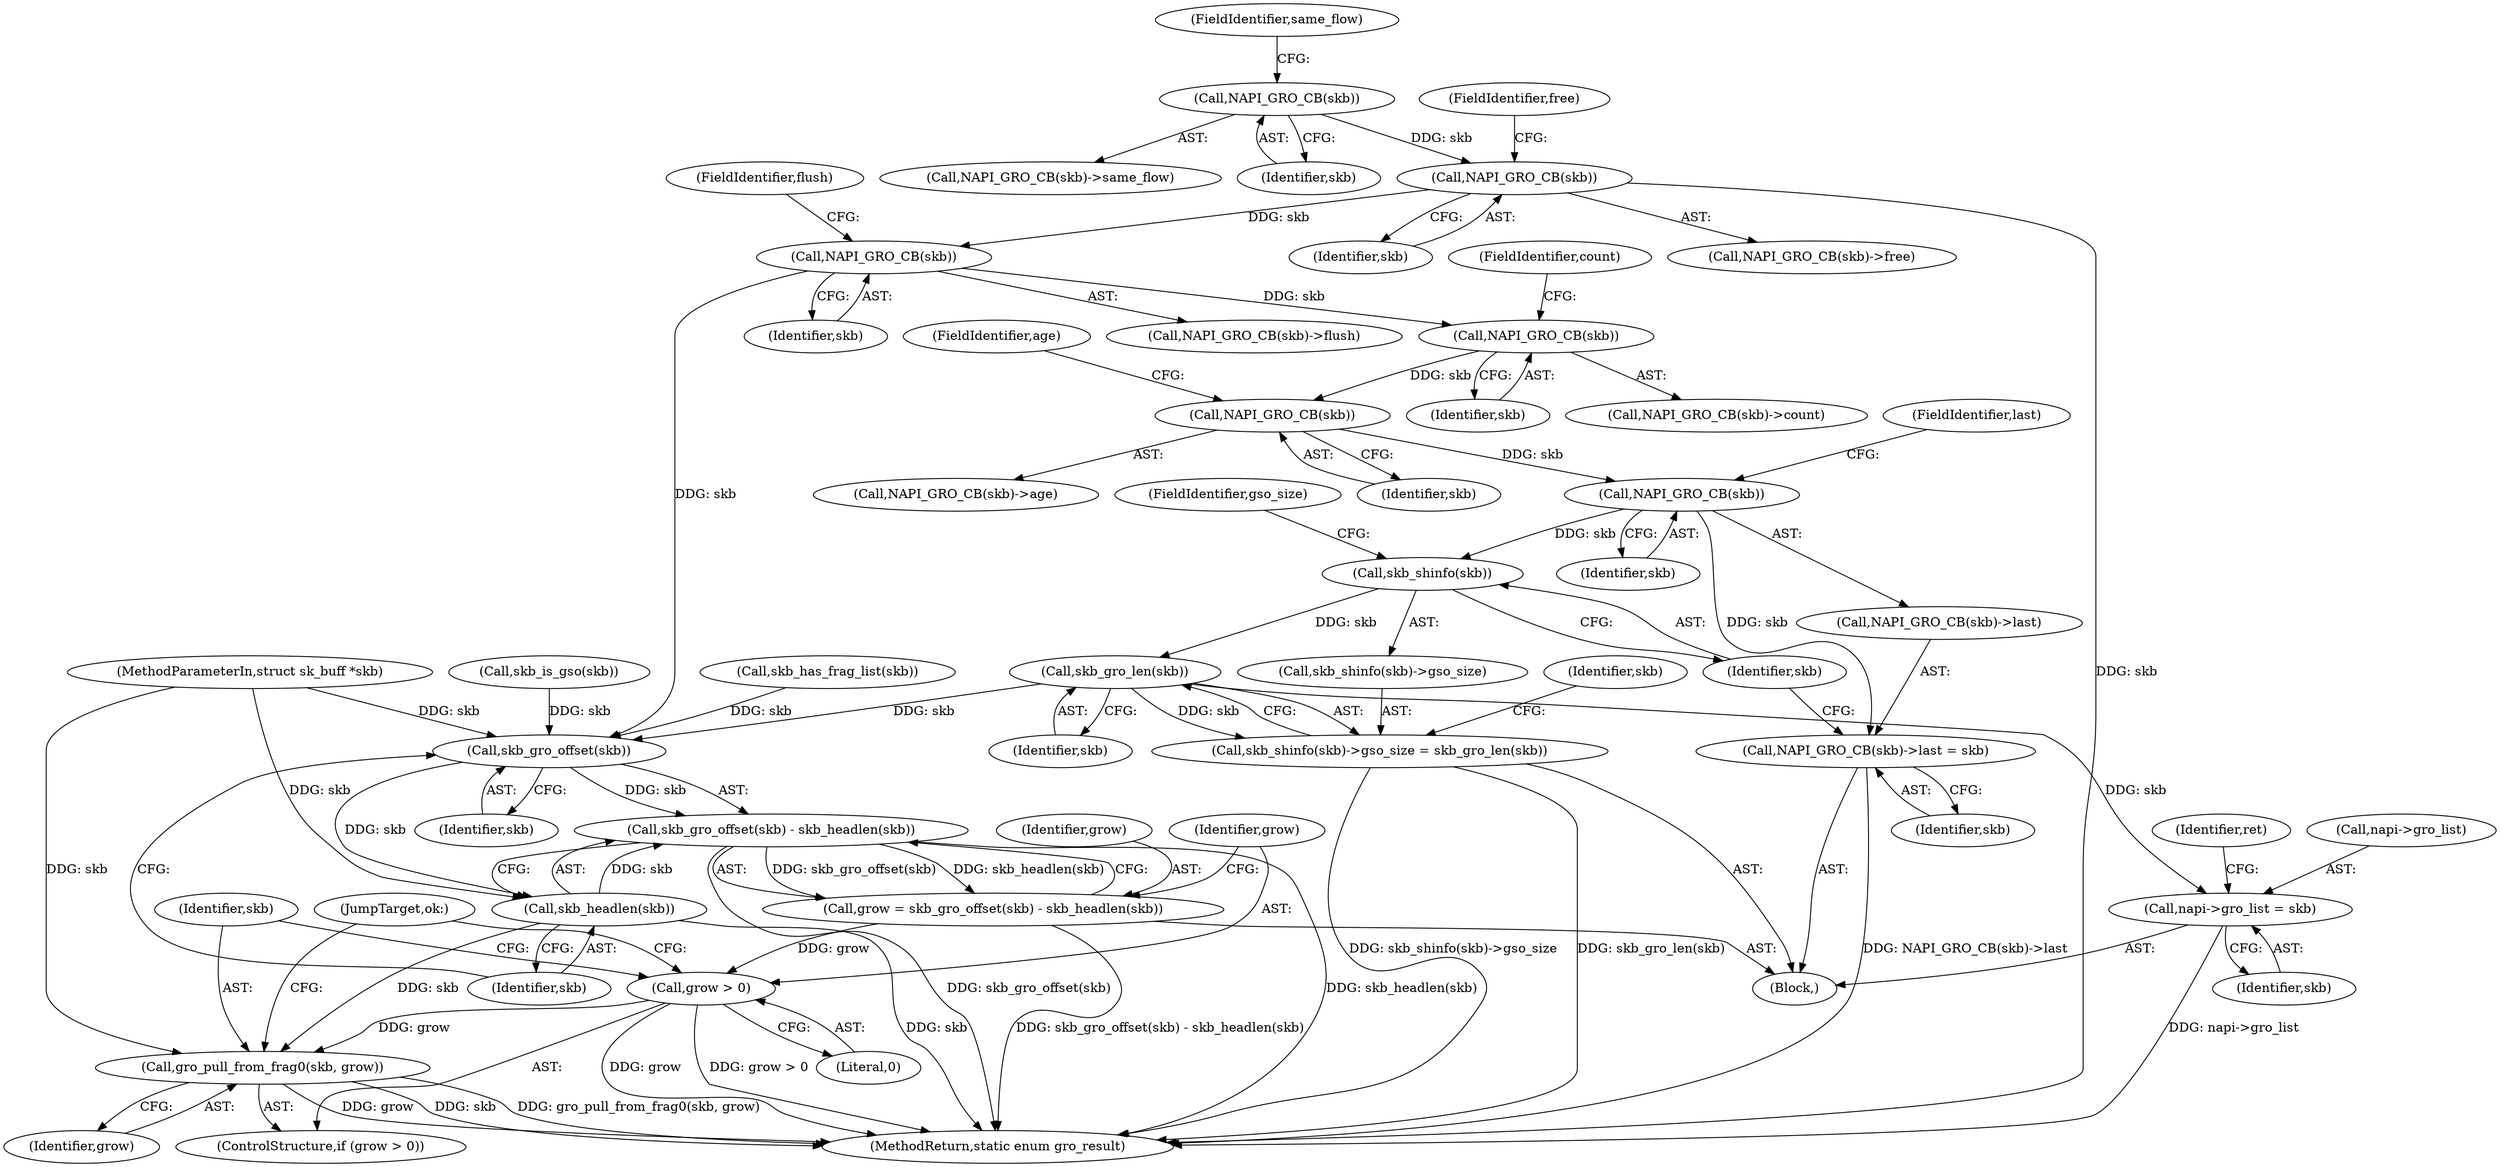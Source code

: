 digraph "0_linux_fac8e0f579695a3ecbc4d3cac369139d7f819971@pointer" {
"1000287" [label="(Call,NAPI_GRO_CB(skb))"];
"1000280" [label="(Call,NAPI_GRO_CB(skb))"];
"1000322" [label="(Call,NAPI_GRO_CB(skb))"];
"1000374" [label="(Call,NAPI_GRO_CB(skb))"];
"1000380" [label="(Call,NAPI_GRO_CB(skb))"];
"1000386" [label="(Call,NAPI_GRO_CB(skb))"];
"1000384" [label="(Call,NAPI_GRO_CB(skb)->last = skb)"];
"1000392" [label="(Call,skb_shinfo(skb))"];
"1000395" [label="(Call,skb_gro_len(skb))"];
"1000390" [label="(Call,skb_shinfo(skb)->gso_size = skb_gro_len(skb))"];
"1000404" [label="(Call,napi->gro_list = skb)"];
"1000416" [label="(Call,skb_gro_offset(skb))"];
"1000415" [label="(Call,skb_gro_offset(skb) - skb_headlen(skb))"];
"1000413" [label="(Call,grow = skb_gro_offset(skb) - skb_headlen(skb))"];
"1000421" [label="(Call,grow > 0)"];
"1000424" [label="(Call,gro_pull_from_frag0(skb, grow))"];
"1000418" [label="(Call,skb_headlen(skb))"];
"1000423" [label="(Literal,0)"];
"1000324" [label="(FieldIdentifier,flush)"];
"1000374" [label="(Call,NAPI_GRO_CB(skb))"];
"1000382" [label="(FieldIdentifier,age)"];
"1000104" [label="(MethodParameterIn,struct sk_buff *skb)"];
"1000288" [label="(Identifier,skb)"];
"1000373" [label="(Call,NAPI_GRO_CB(skb)->count)"];
"1000422" [label="(Identifier,grow)"];
"1000393" [label="(Identifier,skb)"];
"1000384" [label="(Call,NAPI_GRO_CB(skb)->last = skb)"];
"1000386" [label="(Call,NAPI_GRO_CB(skb))"];
"1000392" [label="(Call,skb_shinfo(skb))"];
"1000424" [label="(Call,gro_pull_from_frag0(skb, grow))"];
"1000413" [label="(Call,grow = skb_gro_offset(skb) - skb_headlen(skb))"];
"1000279" [label="(Call,NAPI_GRO_CB(skb)->same_flow)"];
"1000415" [label="(Call,skb_gro_offset(skb) - skb_headlen(skb))"];
"1000280" [label="(Call,NAPI_GRO_CB(skb))"];
"1000425" [label="(Identifier,skb)"];
"1000376" [label="(FieldIdentifier,count)"];
"1000416" [label="(Call,skb_gro_offset(skb))"];
"1000395" [label="(Call,skb_gro_len(skb))"];
"1000394" [label="(FieldIdentifier,gso_size)"];
"1000286" [label="(Call,NAPI_GRO_CB(skb)->free)"];
"1000435" [label="(MethodReturn,static enum gro_result)"];
"1000140" [label="(Call,skb_has_frag_list(skb))"];
"1000418" [label="(Call,skb_headlen(skb))"];
"1000281" [label="(Identifier,skb)"];
"1000322" [label="(Call,NAPI_GRO_CB(skb))"];
"1000391" [label="(Call,skb_shinfo(skb)->gso_size)"];
"1000390" [label="(Call,skb_shinfo(skb)->gso_size = skb_gro_len(skb))"];
"1000396" [label="(Identifier,skb)"];
"1000282" [label="(FieldIdentifier,same_flow)"];
"1000417" [label="(Identifier,skb)"];
"1000388" [label="(FieldIdentifier,last)"];
"1000410" [label="(Identifier,ret)"];
"1000323" [label="(Identifier,skb)"];
"1000389" [label="(Identifier,skb)"];
"1000419" [label="(Identifier,skb)"];
"1000289" [label="(FieldIdentifier,free)"];
"1000427" [label="(JumpTarget,ok:)"];
"1000381" [label="(Identifier,skb)"];
"1000385" [label="(Call,NAPI_GRO_CB(skb)->last)"];
"1000404" [label="(Call,napi->gro_list = skb)"];
"1000426" [label="(Identifier,grow)"];
"1000399" [label="(Identifier,skb)"];
"1000375" [label="(Identifier,skb)"];
"1000408" [label="(Identifier,skb)"];
"1000287" [label="(Call,NAPI_GRO_CB(skb))"];
"1000379" [label="(Call,NAPI_GRO_CB(skb)->age)"];
"1000105" [label="(Block,)"];
"1000414" [label="(Identifier,grow)"];
"1000321" [label="(Call,NAPI_GRO_CB(skb)->flush)"];
"1000380" [label="(Call,NAPI_GRO_CB(skb))"];
"1000421" [label="(Call,grow > 0)"];
"1000137" [label="(Call,skb_is_gso(skb))"];
"1000420" [label="(ControlStructure,if (grow > 0))"];
"1000387" [label="(Identifier,skb)"];
"1000405" [label="(Call,napi->gro_list)"];
"1000287" -> "1000286"  [label="AST: "];
"1000287" -> "1000288"  [label="CFG: "];
"1000288" -> "1000287"  [label="AST: "];
"1000289" -> "1000287"  [label="CFG: "];
"1000287" -> "1000435"  [label="DDG: skb"];
"1000280" -> "1000287"  [label="DDG: skb"];
"1000287" -> "1000322"  [label="DDG: skb"];
"1000280" -> "1000279"  [label="AST: "];
"1000280" -> "1000281"  [label="CFG: "];
"1000281" -> "1000280"  [label="AST: "];
"1000282" -> "1000280"  [label="CFG: "];
"1000322" -> "1000321"  [label="AST: "];
"1000322" -> "1000323"  [label="CFG: "];
"1000323" -> "1000322"  [label="AST: "];
"1000324" -> "1000322"  [label="CFG: "];
"1000322" -> "1000374"  [label="DDG: skb"];
"1000322" -> "1000416"  [label="DDG: skb"];
"1000374" -> "1000373"  [label="AST: "];
"1000374" -> "1000375"  [label="CFG: "];
"1000375" -> "1000374"  [label="AST: "];
"1000376" -> "1000374"  [label="CFG: "];
"1000374" -> "1000380"  [label="DDG: skb"];
"1000380" -> "1000379"  [label="AST: "];
"1000380" -> "1000381"  [label="CFG: "];
"1000381" -> "1000380"  [label="AST: "];
"1000382" -> "1000380"  [label="CFG: "];
"1000380" -> "1000386"  [label="DDG: skb"];
"1000386" -> "1000385"  [label="AST: "];
"1000386" -> "1000387"  [label="CFG: "];
"1000387" -> "1000386"  [label="AST: "];
"1000388" -> "1000386"  [label="CFG: "];
"1000386" -> "1000384"  [label="DDG: skb"];
"1000386" -> "1000392"  [label="DDG: skb"];
"1000384" -> "1000105"  [label="AST: "];
"1000384" -> "1000389"  [label="CFG: "];
"1000385" -> "1000384"  [label="AST: "];
"1000389" -> "1000384"  [label="AST: "];
"1000393" -> "1000384"  [label="CFG: "];
"1000384" -> "1000435"  [label="DDG: NAPI_GRO_CB(skb)->last"];
"1000392" -> "1000391"  [label="AST: "];
"1000392" -> "1000393"  [label="CFG: "];
"1000393" -> "1000392"  [label="AST: "];
"1000394" -> "1000392"  [label="CFG: "];
"1000392" -> "1000395"  [label="DDG: skb"];
"1000395" -> "1000390"  [label="AST: "];
"1000395" -> "1000396"  [label="CFG: "];
"1000396" -> "1000395"  [label="AST: "];
"1000390" -> "1000395"  [label="CFG: "];
"1000395" -> "1000390"  [label="DDG: skb"];
"1000395" -> "1000404"  [label="DDG: skb"];
"1000395" -> "1000416"  [label="DDG: skb"];
"1000390" -> "1000105"  [label="AST: "];
"1000391" -> "1000390"  [label="AST: "];
"1000399" -> "1000390"  [label="CFG: "];
"1000390" -> "1000435"  [label="DDG: skb_shinfo(skb)->gso_size"];
"1000390" -> "1000435"  [label="DDG: skb_gro_len(skb)"];
"1000404" -> "1000105"  [label="AST: "];
"1000404" -> "1000408"  [label="CFG: "];
"1000405" -> "1000404"  [label="AST: "];
"1000408" -> "1000404"  [label="AST: "];
"1000410" -> "1000404"  [label="CFG: "];
"1000404" -> "1000435"  [label="DDG: napi->gro_list"];
"1000416" -> "1000415"  [label="AST: "];
"1000416" -> "1000417"  [label="CFG: "];
"1000417" -> "1000416"  [label="AST: "];
"1000419" -> "1000416"  [label="CFG: "];
"1000416" -> "1000415"  [label="DDG: skb"];
"1000140" -> "1000416"  [label="DDG: skb"];
"1000137" -> "1000416"  [label="DDG: skb"];
"1000104" -> "1000416"  [label="DDG: skb"];
"1000416" -> "1000418"  [label="DDG: skb"];
"1000415" -> "1000413"  [label="AST: "];
"1000415" -> "1000418"  [label="CFG: "];
"1000418" -> "1000415"  [label="AST: "];
"1000413" -> "1000415"  [label="CFG: "];
"1000415" -> "1000435"  [label="DDG: skb_gro_offset(skb)"];
"1000415" -> "1000435"  [label="DDG: skb_headlen(skb)"];
"1000415" -> "1000413"  [label="DDG: skb_gro_offset(skb)"];
"1000415" -> "1000413"  [label="DDG: skb_headlen(skb)"];
"1000418" -> "1000415"  [label="DDG: skb"];
"1000413" -> "1000105"  [label="AST: "];
"1000414" -> "1000413"  [label="AST: "];
"1000422" -> "1000413"  [label="CFG: "];
"1000413" -> "1000435"  [label="DDG: skb_gro_offset(skb) - skb_headlen(skb)"];
"1000413" -> "1000421"  [label="DDG: grow"];
"1000421" -> "1000420"  [label="AST: "];
"1000421" -> "1000423"  [label="CFG: "];
"1000422" -> "1000421"  [label="AST: "];
"1000423" -> "1000421"  [label="AST: "];
"1000425" -> "1000421"  [label="CFG: "];
"1000427" -> "1000421"  [label="CFG: "];
"1000421" -> "1000435"  [label="DDG: grow"];
"1000421" -> "1000435"  [label="DDG: grow > 0"];
"1000421" -> "1000424"  [label="DDG: grow"];
"1000424" -> "1000420"  [label="AST: "];
"1000424" -> "1000426"  [label="CFG: "];
"1000425" -> "1000424"  [label="AST: "];
"1000426" -> "1000424"  [label="AST: "];
"1000427" -> "1000424"  [label="CFG: "];
"1000424" -> "1000435"  [label="DDG: grow"];
"1000424" -> "1000435"  [label="DDG: skb"];
"1000424" -> "1000435"  [label="DDG: gro_pull_from_frag0(skb, grow)"];
"1000418" -> "1000424"  [label="DDG: skb"];
"1000104" -> "1000424"  [label="DDG: skb"];
"1000418" -> "1000419"  [label="CFG: "];
"1000419" -> "1000418"  [label="AST: "];
"1000418" -> "1000435"  [label="DDG: skb"];
"1000104" -> "1000418"  [label="DDG: skb"];
}
